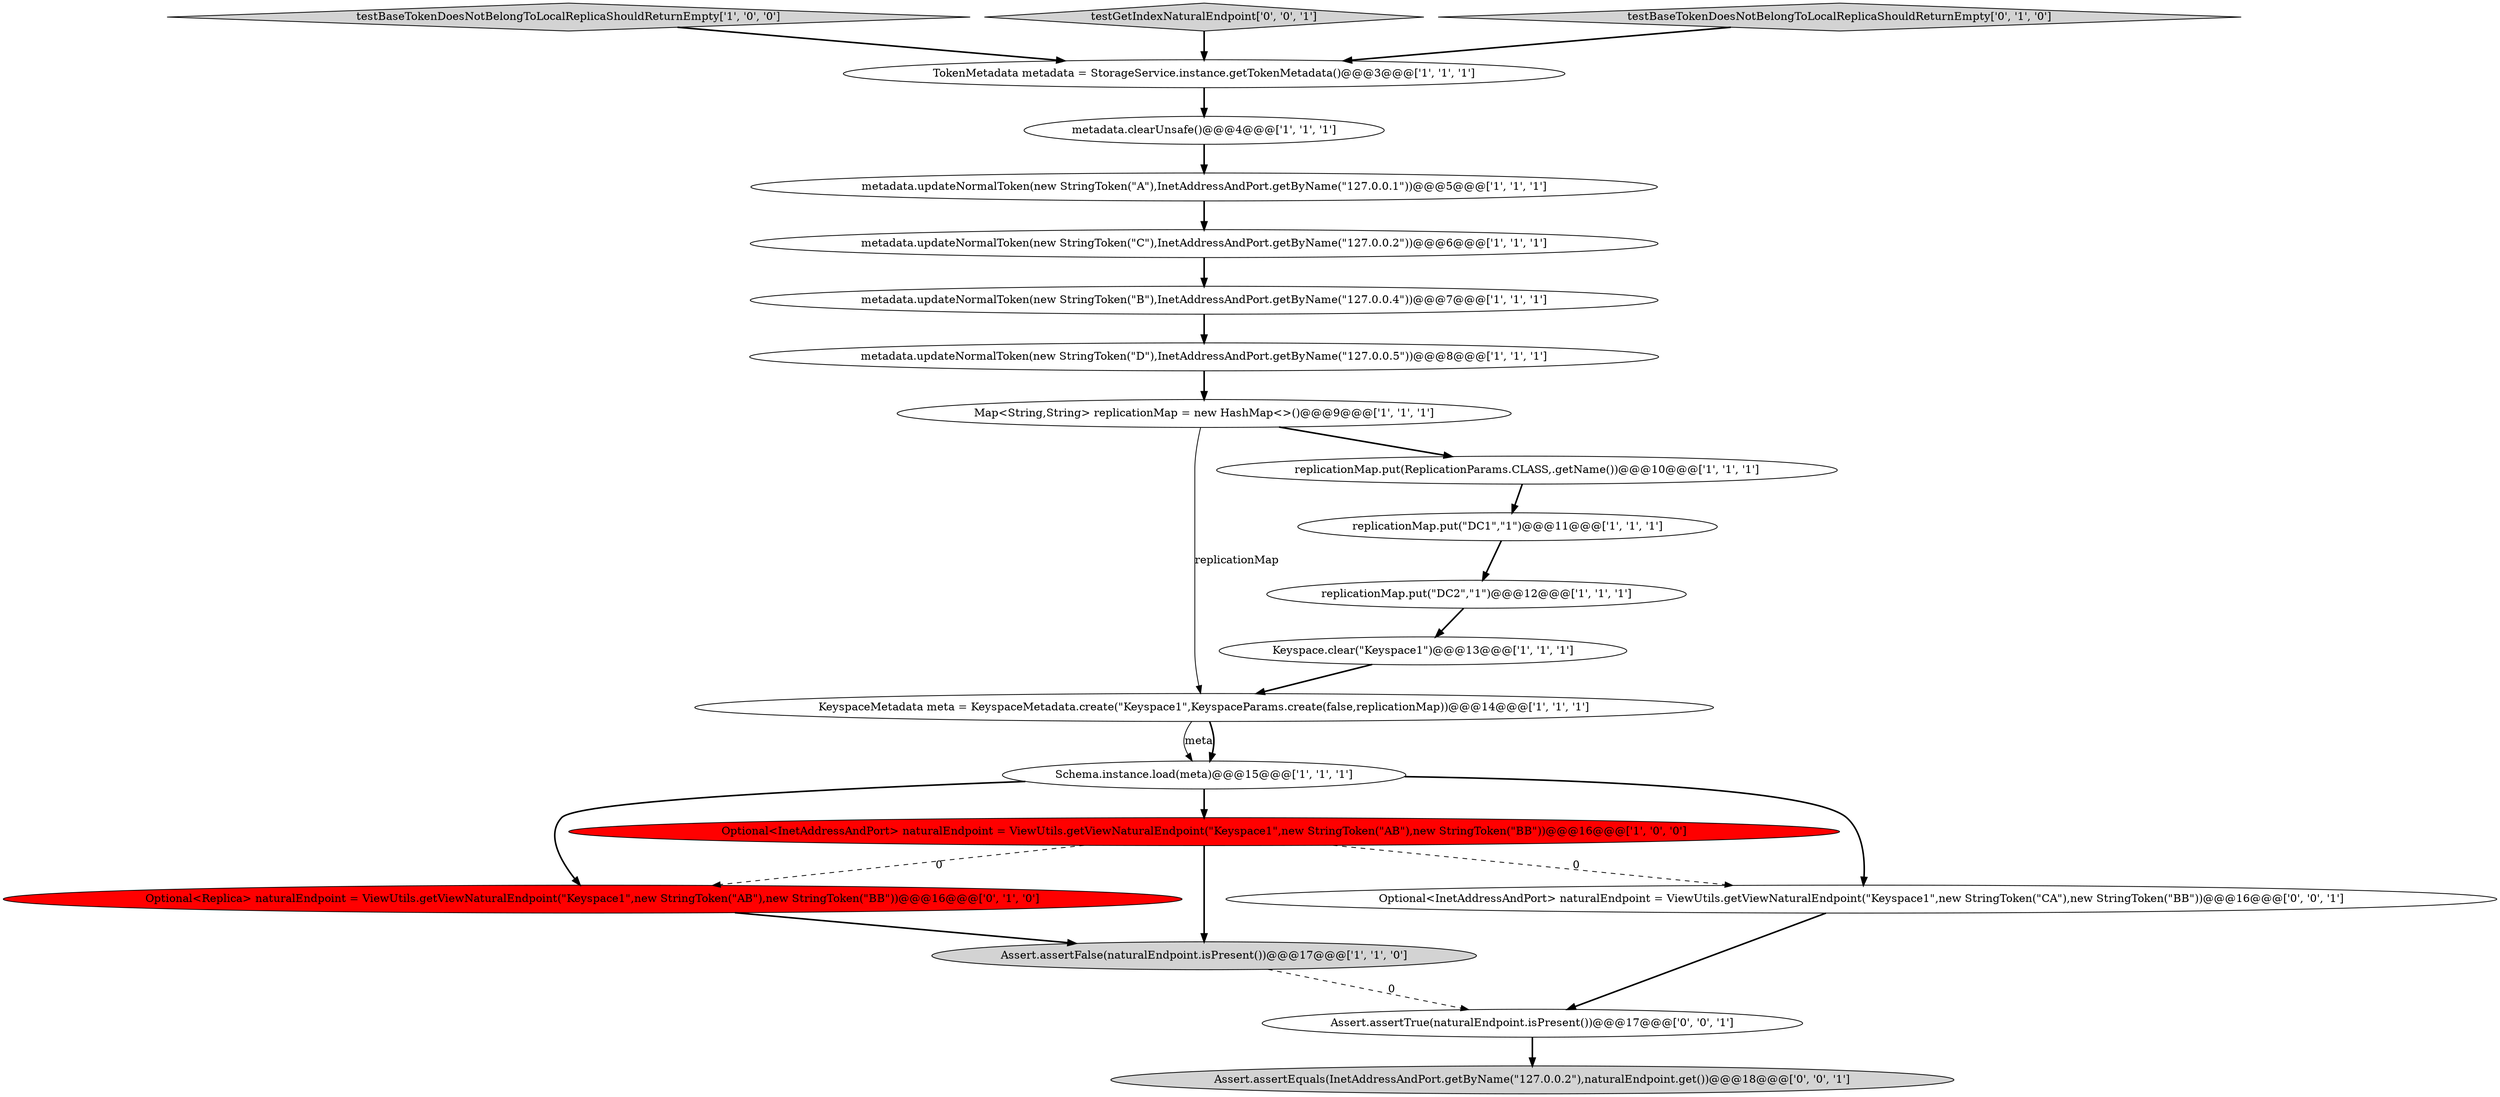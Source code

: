 digraph {
17 [style = filled, label = "Optional<Replica> naturalEndpoint = ViewUtils.getViewNaturalEndpoint(\"Keyspace1\",new StringToken(\"AB\"),new StringToken(\"BB\"))@@@16@@@['0', '1', '0']", fillcolor = red, shape = ellipse image = "AAA1AAABBB2BBB"];
6 [style = filled, label = "replicationMap.put(\"DC1\",\"1\")@@@11@@@['1', '1', '1']", fillcolor = white, shape = ellipse image = "AAA0AAABBB1BBB"];
2 [style = filled, label = "Optional<InetAddressAndPort> naturalEndpoint = ViewUtils.getViewNaturalEndpoint(\"Keyspace1\",new StringToken(\"AB\"),new StringToken(\"BB\"))@@@16@@@['1', '0', '0']", fillcolor = red, shape = ellipse image = "AAA1AAABBB1BBB"];
19 [style = filled, label = "Assert.assertEquals(InetAddressAndPort.getByName(\"127.0.0.2\"),naturalEndpoint.get())@@@18@@@['0', '0', '1']", fillcolor = lightgray, shape = ellipse image = "AAA0AAABBB3BBB"];
11 [style = filled, label = "metadata.updateNormalToken(new StringToken(\"D\"),InetAddressAndPort.getByName(\"127.0.0.5\"))@@@8@@@['1', '1', '1']", fillcolor = white, shape = ellipse image = "AAA0AAABBB1BBB"];
20 [style = filled, label = "Optional<InetAddressAndPort> naturalEndpoint = ViewUtils.getViewNaturalEndpoint(\"Keyspace1\",new StringToken(\"CA\"),new StringToken(\"BB\"))@@@16@@@['0', '0', '1']", fillcolor = white, shape = ellipse image = "AAA0AAABBB3BBB"];
3 [style = filled, label = "Schema.instance.load(meta)@@@15@@@['1', '1', '1']", fillcolor = white, shape = ellipse image = "AAA0AAABBB1BBB"];
10 [style = filled, label = "metadata.updateNormalToken(new StringToken(\"B\"),InetAddressAndPort.getByName(\"127.0.0.4\"))@@@7@@@['1', '1', '1']", fillcolor = white, shape = ellipse image = "AAA0AAABBB1BBB"];
15 [style = filled, label = "KeyspaceMetadata meta = KeyspaceMetadata.create(\"Keyspace1\",KeyspaceParams.create(false,replicationMap))@@@14@@@['1', '1', '1']", fillcolor = white, shape = ellipse image = "AAA0AAABBB1BBB"];
7 [style = filled, label = "Assert.assertFalse(naturalEndpoint.isPresent())@@@17@@@['1', '1', '0']", fillcolor = lightgray, shape = ellipse image = "AAA0AAABBB1BBB"];
0 [style = filled, label = "replicationMap.put(ReplicationParams.CLASS,.getName())@@@10@@@['1', '1', '1']", fillcolor = white, shape = ellipse image = "AAA0AAABBB1BBB"];
14 [style = filled, label = "testBaseTokenDoesNotBelongToLocalReplicaShouldReturnEmpty['1', '0', '0']", fillcolor = lightgray, shape = diamond image = "AAA0AAABBB1BBB"];
4 [style = filled, label = "metadata.updateNormalToken(new StringToken(\"A\"),InetAddressAndPort.getByName(\"127.0.0.1\"))@@@5@@@['1', '1', '1']", fillcolor = white, shape = ellipse image = "AAA0AAABBB1BBB"];
1 [style = filled, label = "metadata.clearUnsafe()@@@4@@@['1', '1', '1']", fillcolor = white, shape = ellipse image = "AAA0AAABBB1BBB"];
13 [style = filled, label = "Map<String,String> replicationMap = new HashMap<>()@@@9@@@['1', '1', '1']", fillcolor = white, shape = ellipse image = "AAA0AAABBB1BBB"];
5 [style = filled, label = "Keyspace.clear(\"Keyspace1\")@@@13@@@['1', '1', '1']", fillcolor = white, shape = ellipse image = "AAA0AAABBB1BBB"];
18 [style = filled, label = "testGetIndexNaturalEndpoint['0', '0', '1']", fillcolor = lightgray, shape = diamond image = "AAA0AAABBB3BBB"];
21 [style = filled, label = "Assert.assertTrue(naturalEndpoint.isPresent())@@@17@@@['0', '0', '1']", fillcolor = white, shape = ellipse image = "AAA0AAABBB3BBB"];
8 [style = filled, label = "TokenMetadata metadata = StorageService.instance.getTokenMetadata()@@@3@@@['1', '1', '1']", fillcolor = white, shape = ellipse image = "AAA0AAABBB1BBB"];
16 [style = filled, label = "testBaseTokenDoesNotBelongToLocalReplicaShouldReturnEmpty['0', '1', '0']", fillcolor = lightgray, shape = diamond image = "AAA0AAABBB2BBB"];
9 [style = filled, label = "metadata.updateNormalToken(new StringToken(\"C\"),InetAddressAndPort.getByName(\"127.0.0.2\"))@@@6@@@['1', '1', '1']", fillcolor = white, shape = ellipse image = "AAA0AAABBB1BBB"];
12 [style = filled, label = "replicationMap.put(\"DC2\",\"1\")@@@12@@@['1', '1', '1']", fillcolor = white, shape = ellipse image = "AAA0AAABBB1BBB"];
4->9 [style = bold, label=""];
1->4 [style = bold, label=""];
15->3 [style = solid, label="meta"];
7->21 [style = dashed, label="0"];
2->20 [style = dashed, label="0"];
12->5 [style = bold, label=""];
21->19 [style = bold, label=""];
16->8 [style = bold, label=""];
0->6 [style = bold, label=""];
13->15 [style = solid, label="replicationMap"];
5->15 [style = bold, label=""];
9->10 [style = bold, label=""];
15->3 [style = bold, label=""];
2->17 [style = dashed, label="0"];
20->21 [style = bold, label=""];
17->7 [style = bold, label=""];
8->1 [style = bold, label=""];
3->20 [style = bold, label=""];
3->2 [style = bold, label=""];
11->13 [style = bold, label=""];
3->17 [style = bold, label=""];
14->8 [style = bold, label=""];
18->8 [style = bold, label=""];
2->7 [style = bold, label=""];
13->0 [style = bold, label=""];
10->11 [style = bold, label=""];
6->12 [style = bold, label=""];
}
